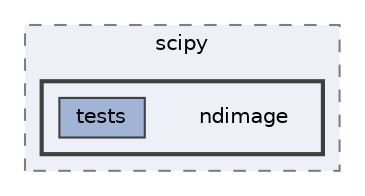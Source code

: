 digraph "/home/jam/Research/IRES-2025/dev/src/llm-scripts/testing/hypothesis-testing/hyp-env/lib/python3.12/site-packages/scipy/ndimage"
{
 // LATEX_PDF_SIZE
  bgcolor="transparent";
  edge [fontname=Helvetica,fontsize=10,labelfontname=Helvetica,labelfontsize=10];
  node [fontname=Helvetica,fontsize=10,shape=box,height=0.2,width=0.4];
  compound=true
  subgraph clusterdir_814332bd57e1bf5f66b14a94b0fb7a0b {
    graph [ bgcolor="#edf0f7", pencolor="grey50", label="scipy", fontname=Helvetica,fontsize=10 style="filled,dashed", URL="dir_814332bd57e1bf5f66b14a94b0fb7a0b.html",tooltip=""]
  subgraph clusterdir_0451c4e47b1443bc37557a9b3bf42a54 {
    graph [ bgcolor="#edf0f7", pencolor="grey25", label="", fontname=Helvetica,fontsize=10 style="filled,bold", URL="dir_0451c4e47b1443bc37557a9b3bf42a54.html",tooltip=""]
    dir_0451c4e47b1443bc37557a9b3bf42a54 [shape=plaintext, label="ndimage"];
  dir_25971db411ed2f041027e034dabf47a8 [label="tests", fillcolor="#a2b4d6", color="grey25", style="filled", URL="dir_25971db411ed2f041027e034dabf47a8.html",tooltip=""];
  }
  }
}
